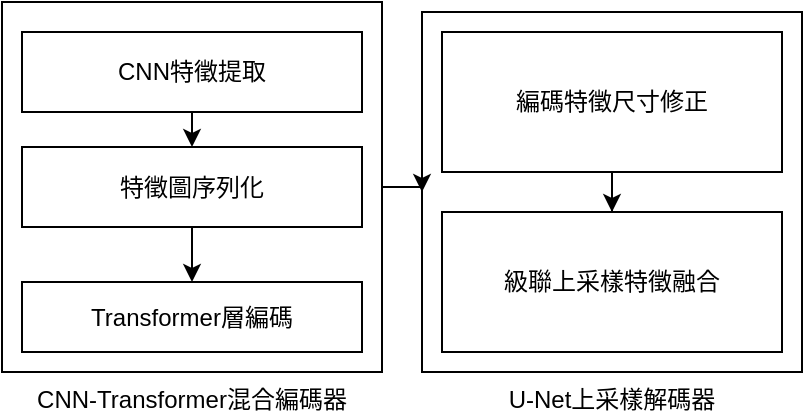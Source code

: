 <mxfile version="21.0.4" type="github" pages="2">
  <diagram name="第 1 页" id="f_gDGMo9qiMAa-pmCR99">
    <mxGraphModel dx="662" dy="797" grid="1" gridSize="10" guides="1" tooltips="1" connect="1" arrows="1" fold="1" page="0" pageScale="1" pageWidth="827" pageHeight="1169" math="0" shadow="0">
      <root>
        <mxCell id="0" />
        <mxCell id="1" parent="0" />
        <mxCell id="TbczyuSHu-BHBTqO3nHE-7" value="CNN-Transformer混合編碼器" style="rounded=0;whiteSpace=wrap;html=1;fillColor=none;align=center;labelPosition=center;verticalLabelPosition=bottom;verticalAlign=top;" vertex="1" parent="1">
          <mxGeometry x="80" y="-30" width="190" height="185" as="geometry" />
        </mxCell>
        <mxCell id="TbczyuSHu-BHBTqO3nHE-8" value="U-Net上采樣解碼器" style="rounded=0;whiteSpace=wrap;html=1;fillColor=none;align=center;labelPosition=center;verticalLabelPosition=bottom;verticalAlign=top;" vertex="1" parent="1">
          <mxGeometry x="290" y="-25" width="190" height="180" as="geometry" />
        </mxCell>
        <mxCell id="TbczyuSHu-BHBTqO3nHE-3" style="edgeStyle=orthogonalEdgeStyle;rounded=0;orthogonalLoop=1;jettySize=auto;html=1;exitX=0.5;exitY=1;exitDx=0;exitDy=0;entryX=0.5;entryY=0;entryDx=0;entryDy=0;" edge="1" parent="1" source="tRsaq3BOFz8xLVi7A-52-2" target="TbczyuSHu-BHBTqO3nHE-1">
          <mxGeometry relative="1" as="geometry" />
        </mxCell>
        <mxCell id="tRsaq3BOFz8xLVi7A-52-2" value="CNN特徵提取" style="rounded=0;whiteSpace=wrap;html=1;" vertex="1" parent="1">
          <mxGeometry x="90" y="-15" width="170" height="40" as="geometry" />
        </mxCell>
        <mxCell id="tRsaq3BOFz8xLVi7A-52-4" value="級聯上采樣特徵融合" style="rounded=0;whiteSpace=wrap;html=1;" vertex="1" parent="1">
          <mxGeometry x="300" y="75" width="170" height="70" as="geometry" />
        </mxCell>
        <mxCell id="TbczyuSHu-BHBTqO3nHE-4" style="edgeStyle=orthogonalEdgeStyle;rounded=0;orthogonalLoop=1;jettySize=auto;html=1;exitX=0.5;exitY=1;exitDx=0;exitDy=0;entryX=0.5;entryY=0;entryDx=0;entryDy=0;" edge="1" parent="1" source="TbczyuSHu-BHBTqO3nHE-1" target="TbczyuSHu-BHBTqO3nHE-2">
          <mxGeometry relative="1" as="geometry" />
        </mxCell>
        <mxCell id="TbczyuSHu-BHBTqO3nHE-1" value="特徵圖序列化" style="rounded=0;whiteSpace=wrap;html=1;" vertex="1" parent="1">
          <mxGeometry x="90" y="42.5" width="170" height="40" as="geometry" />
        </mxCell>
        <mxCell id="TbczyuSHu-BHBTqO3nHE-2" value="Transformer層編碼" style="rounded=0;whiteSpace=wrap;html=1;" vertex="1" parent="1">
          <mxGeometry x="90" y="110" width="170" height="35" as="geometry" />
        </mxCell>
        <mxCell id="TbczyuSHu-BHBTqO3nHE-11" style="edgeStyle=orthogonalEdgeStyle;rounded=0;orthogonalLoop=1;jettySize=auto;html=1;entryX=0.5;entryY=0;entryDx=0;entryDy=0;" edge="1" parent="1" source="TbczyuSHu-BHBTqO3nHE-6" target="tRsaq3BOFz8xLVi7A-52-4">
          <mxGeometry relative="1" as="geometry" />
        </mxCell>
        <mxCell id="TbczyuSHu-BHBTqO3nHE-6" value="編碼特徵尺寸修正" style="rounded=0;whiteSpace=wrap;html=1;" vertex="1" parent="1">
          <mxGeometry x="300" y="-15" width="170" height="70" as="geometry" />
        </mxCell>
        <mxCell id="TbczyuSHu-BHBTqO3nHE-9" style="edgeStyle=orthogonalEdgeStyle;rounded=0;orthogonalLoop=1;jettySize=auto;html=1;exitX=1;exitY=0.5;exitDx=0;exitDy=0;entryX=0;entryY=0.5;entryDx=0;entryDy=0;" edge="1" parent="1" source="TbczyuSHu-BHBTqO3nHE-7" target="TbczyuSHu-BHBTqO3nHE-8">
          <mxGeometry relative="1" as="geometry" />
        </mxCell>
      </root>
    </mxGraphModel>
  </diagram>
  <diagram id="cxPFoWoMwNU5XqI72DFa" name="第 2 页">
    <mxGraphModel dx="794" dy="476" grid="1" gridSize="10" guides="1" tooltips="1" connect="1" arrows="1" fold="1" page="0" pageScale="1" pageWidth="827" pageHeight="1169" math="0" shadow="0">
      <root>
        <mxCell id="0" />
        <mxCell id="1" parent="0" />
      </root>
    </mxGraphModel>
  </diagram>
</mxfile>
